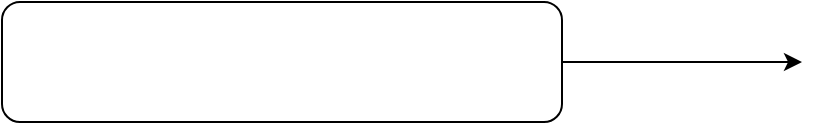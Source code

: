 <mxfile version="24.7.2" type="github">
  <diagram name="第 1 页" id="387ZmwOIjSYsajQP3Tgu">
    <mxGraphModel dx="1221" dy="759" grid="1" gridSize="10" guides="1" tooltips="1" connect="1" arrows="1" fold="1" page="1" pageScale="1" pageWidth="827" pageHeight="1169" math="0" shadow="0">
      <root>
        <mxCell id="0" />
        <mxCell id="1" parent="0" />
        <mxCell id="Wghm8ZU3T3H-v9woJHW6-4" style="edgeStyle=orthogonalEdgeStyle;rounded=0;orthogonalLoop=1;jettySize=auto;html=1;" edge="1" parent="1" source="Wghm8ZU3T3H-v9woJHW6-3">
          <mxGeometry relative="1" as="geometry">
            <mxPoint x="490" y="300" as="targetPoint" />
          </mxGeometry>
        </mxCell>
        <mxCell id="Wghm8ZU3T3H-v9woJHW6-3" value="" style="rounded=1;whiteSpace=wrap;html=1;" vertex="1" parent="1">
          <mxGeometry x="90" y="270" width="280" height="60" as="geometry" />
        </mxCell>
      </root>
    </mxGraphModel>
  </diagram>
</mxfile>
